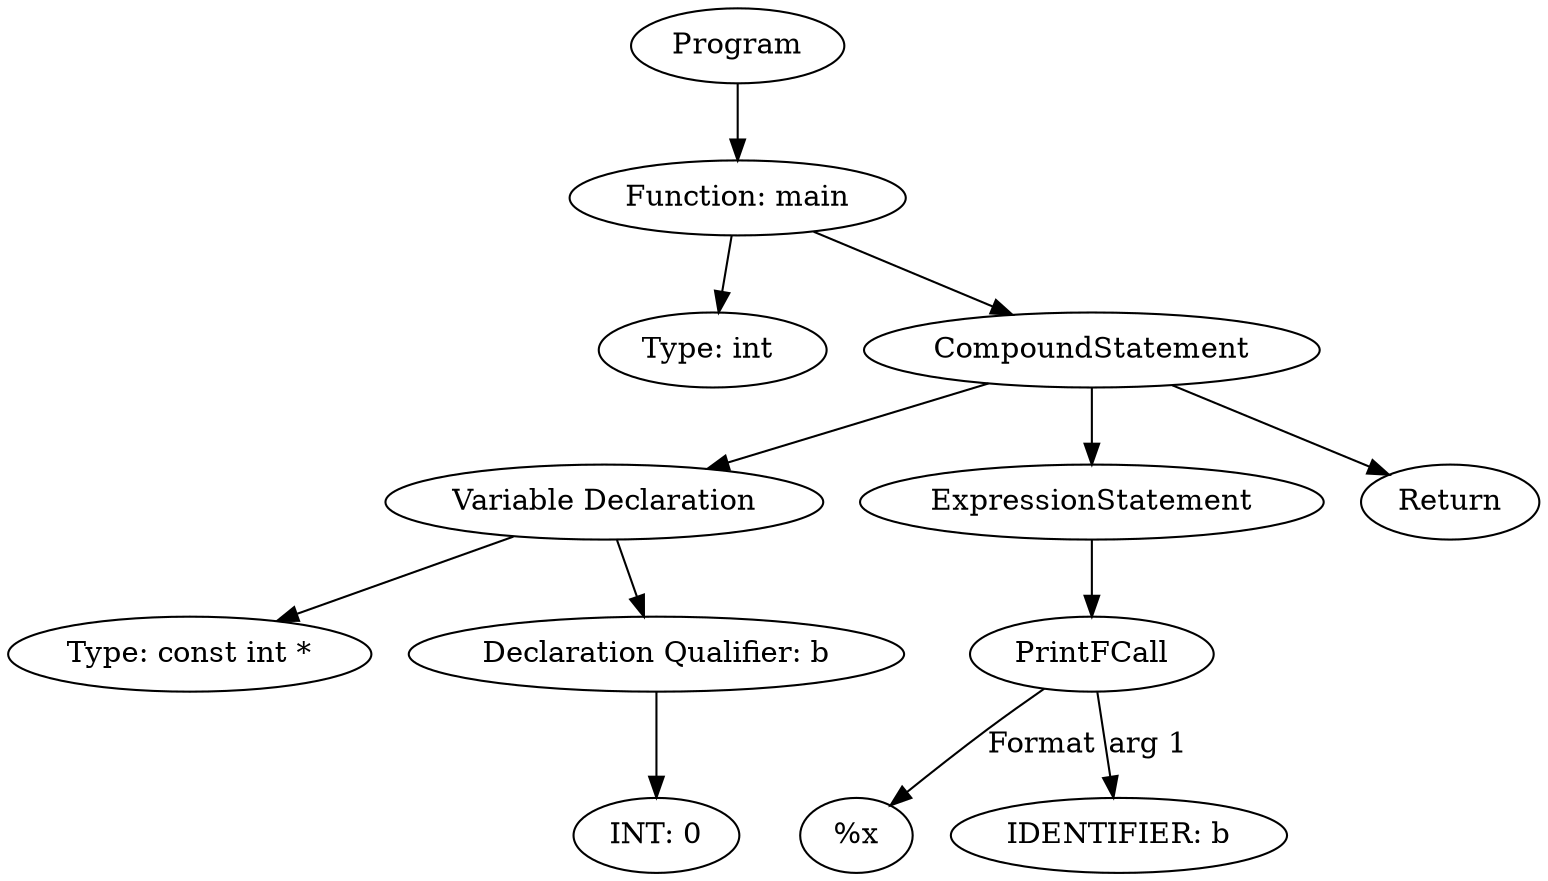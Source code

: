 digraph ExpressionGraph {
4335636096 [label="Program"];
4335636096 -> 4335793008;
4335793008 [label="Function: main"];
4335793008 -> 4335795888;
4335795888 [label="Type: int "];
4335793008 -> 4335638592;
4335638592 [label="CompoundStatement"];
4335638592 -> 4335791376;
4335791376 [label="Variable Declaration"];
4335791376 -> 4335864512;
4335864512 [label="Type: const int *"];
4335791376 -> 4335791136;
4335791136 [label="Declaration Qualifier: b"];
4335791136 -> 4335862880;
4335862880 [label="INT: 0"];
4335638592 -> 4335795264;
4335795264 [label="ExpressionStatement"];
4335795264 -> 4335862112;
4335862112 [label="PrintFCall"];
4335862112 -> 4330056944 [label="Format"];
4330056944 [label="%x"];
4335862112 -> 4335861920 [label="arg 1"];
4335861920 [label="IDENTIFIER: b"];
4335638592 -> 4335863120;
4335863120 [label="Return"];
}
